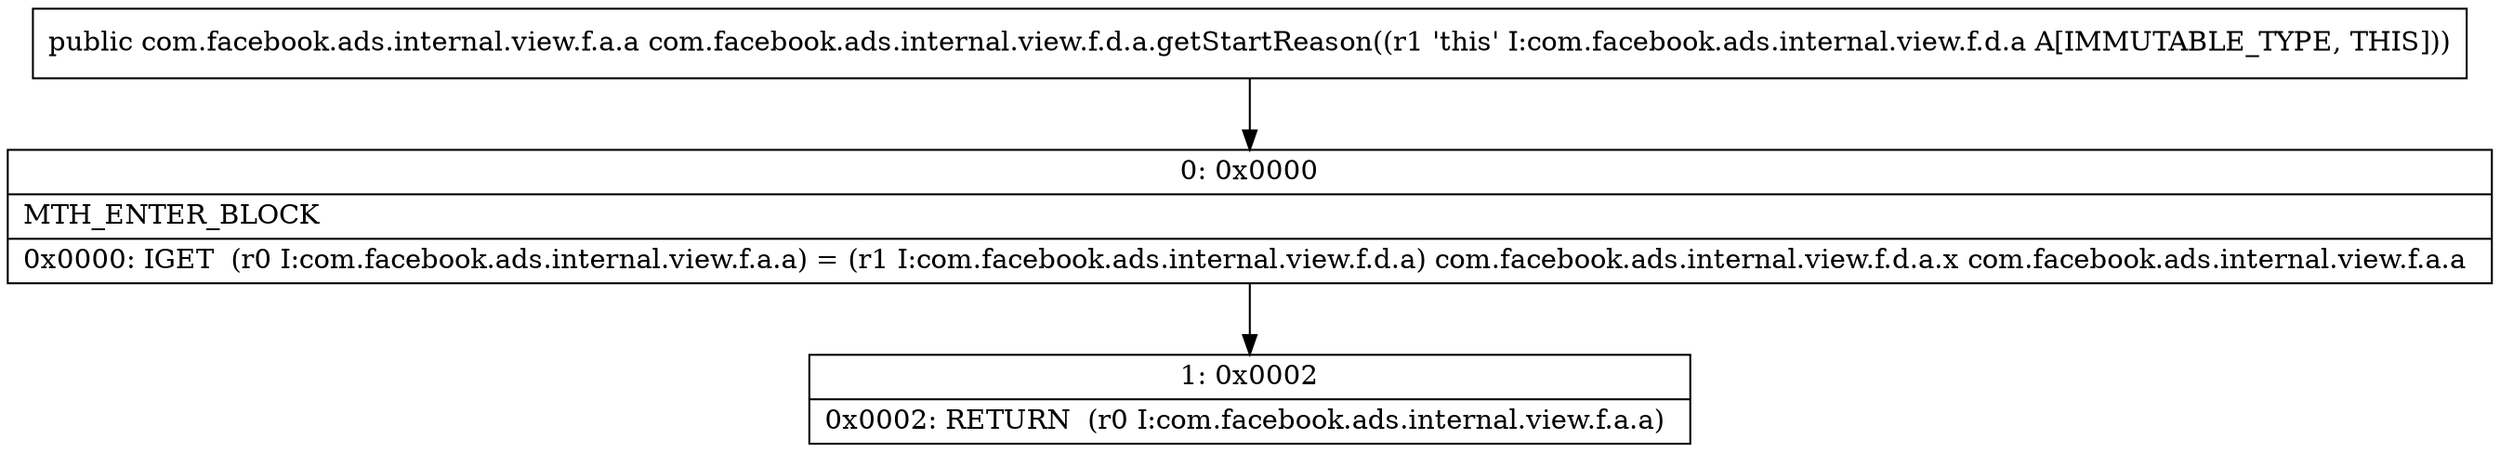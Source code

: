 digraph "CFG forcom.facebook.ads.internal.view.f.d.a.getStartReason()Lcom\/facebook\/ads\/internal\/view\/f\/a\/a;" {
Node_0 [shape=record,label="{0\:\ 0x0000|MTH_ENTER_BLOCK\l|0x0000: IGET  (r0 I:com.facebook.ads.internal.view.f.a.a) = (r1 I:com.facebook.ads.internal.view.f.d.a) com.facebook.ads.internal.view.f.d.a.x com.facebook.ads.internal.view.f.a.a \l}"];
Node_1 [shape=record,label="{1\:\ 0x0002|0x0002: RETURN  (r0 I:com.facebook.ads.internal.view.f.a.a) \l}"];
MethodNode[shape=record,label="{public com.facebook.ads.internal.view.f.a.a com.facebook.ads.internal.view.f.d.a.getStartReason((r1 'this' I:com.facebook.ads.internal.view.f.d.a A[IMMUTABLE_TYPE, THIS])) }"];
MethodNode -> Node_0;
Node_0 -> Node_1;
}

